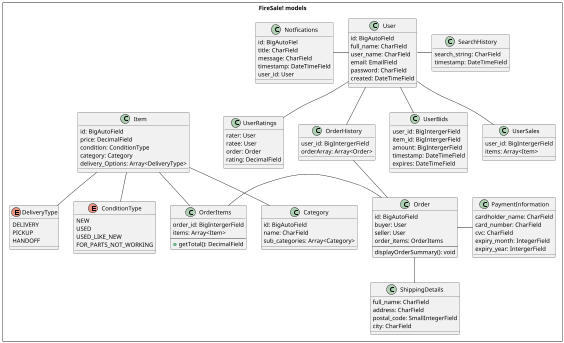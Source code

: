 @startuml FireSale!
scale 0.42
'scale 1.5 | scale 200 width | scale 100 height | scale [max] 200x100
rectangle "FireSale! models" as models{
    class User {
        id: BigAutoField
        full_name: CharField
        user_name: CharField
        email: EmailField
        password: CharField
        created: DateTimeField
    }
    class Order {
        id: BigAutoField
        buyer: User
        seller: User
        order_items: OrderItems
        --
        displayOrderSummary(): void
    }
    class OrderItems {
        order_id: BigIntergerField
        items: Array<Item>
        --
        + getTotal(): DecimalField
    }
    class OrderHistory{
        user_id: BigIntergerField
        orderArray: Array<Order>
    }
    class PaymentInformation {
        cardholder_name: CharField
        card_number: CharField
        cvc: CharField
        expiry_month: IntegerField
        expiry_year: IntergerField

    }
    class ShippingDetails {
        full_name: CharField
        address: CharField
        postal_code: SmallIntegerField
        city: CharField
    }
    class Item{
        id: BigAutoField
        price: DecimalField
        condition: ConditionType
        category: Category
        delivery_Options: Array<DeliveryType>

    }
    enum ConditionType {
        NEW
        USED
        USED_LIKE_NEW
        FOR_PARTS_NOT_WORKING
    }
    class SearchHistory{
        search_string: CharField
        timestamp: DateTimeField
    }
    class Category{
        id: BigAutoField
        name: CharField
        sub_categories: Array<Category>
    }
    class UserBids {
        user_id: BigIntergerField
        item_id: BigIntergerField
        amount: BigIntergerField
        timestamp: DateTimeField
        expires: DateTimeField

    }
    class UserSales {
        user_id: BigIntergerField
        items: Array<Item>
    }
    class UserRatings {
        rater: User
        ratee: User
        order: Order
        rating: DecimalField
    }
    class Notfications {
        id: BigAutoFiel
        title: CharField
        message: CharField
        timestamp: DateTimeField
        user_id: User
    }
    enum DeliveryType {
        DELIVERY
        PICKUP
        HANDOFF
    }
    User -d- OrderHistory
    User - SearchHistory

    OrderHistory -d- Order
    OrderItems -l- Order
    OrderItems -u- Item

    UserBids -u- User
    UserSales -u- User
    UserRatings -u- User

    Item -- ConditionType
    Item -d- Category
    Item -d- DeliveryType

    Order -r- PaymentInformation
    Order -d- ShippingDetails

    User -l- Notfications
}

@enduml
